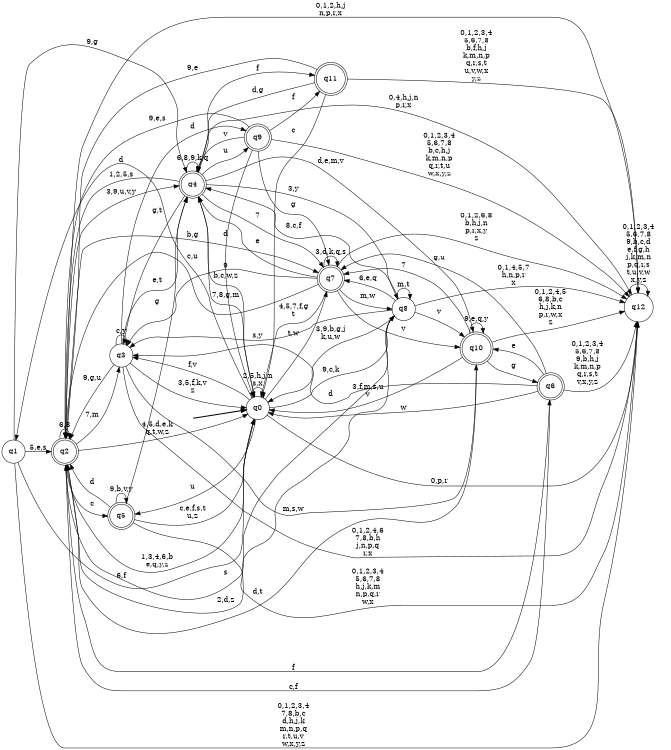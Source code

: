 digraph BlueStar {
__start0 [style = invis, shape = none, label = "", width = 0, height = 0];

rankdir=LR;
size="8,5";

s0 [style="filled", color="black", fillcolor="white" shape="circle", label="q0"];
s1 [style="filled", color="black", fillcolor="white" shape="circle", label="q1"];
s2 [style="rounded,filled", color="black", fillcolor="white" shape="doublecircle", label="q2"];
s3 [style="filled", color="black", fillcolor="white" shape="circle", label="q3"];
s4 [style="rounded,filled", color="black", fillcolor="white" shape="doublecircle", label="q4"];
s5 [style="rounded,filled", color="black", fillcolor="white" shape="doublecircle", label="q5"];
s6 [style="rounded,filled", color="black", fillcolor="white" shape="doublecircle", label="q6"];
s7 [style="rounded,filled", color="black", fillcolor="white" shape="doublecircle", label="q7"];
s8 [style="filled", color="black", fillcolor="white" shape="circle", label="q8"];
s9 [style="rounded,filled", color="black", fillcolor="white" shape="doublecircle", label="q9"];
s10 [style="rounded,filled", color="black", fillcolor="white" shape="doublecircle", label="q10"];
s11 [style="rounded,filled", color="black", fillcolor="white" shape="doublecircle", label="q11"];
s12 [style="filled", color="black", fillcolor="white" shape="circle", label="q12"];
subgraph cluster_main { 
	graph [pad=".75", ranksep="0.15", nodesep="0.15"];
	 style=invis; 
	__start0 -> s0 [penwidth=2];
}
s0 -> s0 [label="2,5,h,j,n\ns,x"];
s0 -> s1 [label="d"];
s0 -> s2 [label="1,3,4,6,b\ne,q,y,z"];
s0 -> s3 [label="f,v"];
s0 -> s4 [label="7,8,g,m"];
s0 -> s5 [label="u"];
s0 -> s7 [label="t,w"];
s0 -> s8 [label="9,c,k"];
s0 -> s12 [label="0,p,r"];
s1 -> s0 [label="6,f"];
s1 -> s2 [label="5,e,s"];
s1 -> s4 [label="9,g"];
s1 -> s12 [label="0,1,2,3,4\n7,8,b,c\nd,h,j,k\nm,n,p,q\nr,t,u,v\nw,x,y,z"];
s2 -> s0 [label="4,5,d,e,k\nq,t,w,z"];
s2 -> s2 [label="6,8"];
s2 -> s3 [label="7,m"];
s2 -> s4 [label="3,9,u,v,y"];
s2 -> s5 [label="c"];
s2 -> s6 [label="f"];
s2 -> s7 [label="b,g"];
s2 -> s8 [label="s"];
s2 -> s12 [label="0,1,2,h,j\nn,p,r,x"];
s3 -> s0 [label="3,5,f,k,v\nz"];
s3 -> s2 [label="9,g,u"];
s3 -> s3 [label="c,y"];
s3 -> s4 [label="e,t"];
s3 -> s9 [label="d"];
s3 -> s10 [label="m,s,w"];
s3 -> s12 [label="0,1,2,4,6\n7,8,b,h\nj,n,p,q\nr,x"];
s4 -> s0 [label="b,c,w,z"];
s4 -> s2 [label="1,2,5,s"];
s4 -> s3 [label="g,t"];
s4 -> s4 [label="6,8,9,k,q"];
s4 -> s7 [label="7"];
s4 -> s8 [label="3,y"];
s4 -> s9 [label="u"];
s4 -> s10 [label="d,e,m,v"];
s4 -> s11 [label="f"];
s4 -> s12 [label="0,4,h,j,n\np,r,x"];
s5 -> s0 [label="c,e,f,s,t\nu,z"];
s5 -> s2 [label="d"];
s5 -> s4 [label="g"];
s5 -> s5 [label="9,b,v,y"];
s5 -> s12 [label="0,1,2,3,4\n5,6,7,8\nh,j,k,m\nn,p,q,r\nw,x"];
s6 -> s0 [label="w"];
s6 -> s2 [label="c,f"];
s6 -> s3 [label="d"];
s6 -> s7 [label="g,u"];
s6 -> s10 [label="e"];
s6 -> s12 [label="0,1,2,3,4\n5,6,7,8\n9,b,h,j\nk,m,n,p\nq,r,s,t\nv,x,y,z"];
s7 -> s0 [label="4,5,7,f,g\nt"];
s7 -> s2 [label="c,u"];
s7 -> s3 [label="9"];
s7 -> s4 [label="e"];
s7 -> s7 [label="3,d,k,q,s"];
s7 -> s8 [label="m,w"];
s7 -> s10 [label="v"];
s7 -> s12 [label="0,1,2,6,8\nb,h,j,n\np,r,x,y\nz"];
s8 -> s0 [label="3,9,b,g,j\nk,u,w"];
s8 -> s2 [label="2,d,z"];
s8 -> s3 [label="s,y"];
s8 -> s4 [label="8,c,f"];
s8 -> s7 [label="6,e,q"];
s8 -> s8 [label="m,t"];
s8 -> s10 [label="v"];
s8 -> s12 [label="0,1,4,5,7\nh,n,p,r\nx"];
s9 -> s0 [label="d"];
s9 -> s2 [label="9,e,s"];
s9 -> s4 [label="v"];
s9 -> s7 [label="g"];
s9 -> s11 [label="f"];
s9 -> s12 [label="0,1,2,3,4\n5,6,7,8\nb,c,h,j\nk,m,n,p\nq,r,t,u\nw,x,y,z"];
s10 -> s0 [label="3,f,m,s,u\nv"];
s10 -> s2 [label="d,t"];
s10 -> s6 [label="g"];
s10 -> s7 [label="7"];
s10 -> s10 [label="9,e,q,y"];
s10 -> s12 [label="0,1,2,4,5\n6,8,b,c\nh,j,k,n\np,r,w,x\nz"];
s11 -> s0 [label="c"];
s11 -> s2 [label="9,e"];
s11 -> s4 [label="d,g"];
s11 -> s12 [label="0,1,2,3,4\n5,6,7,8\nb,f,h,j\nk,m,n,p\nq,r,s,t\nu,v,w,x\ny,z"];
s12 -> s12 [label="0,1,2,3,4\n5,6,7,8\n9,b,c,d\ne,f,g,h\nj,k,m,n\np,q,r,s\nt,u,v,w\nx,y,z"];

}
